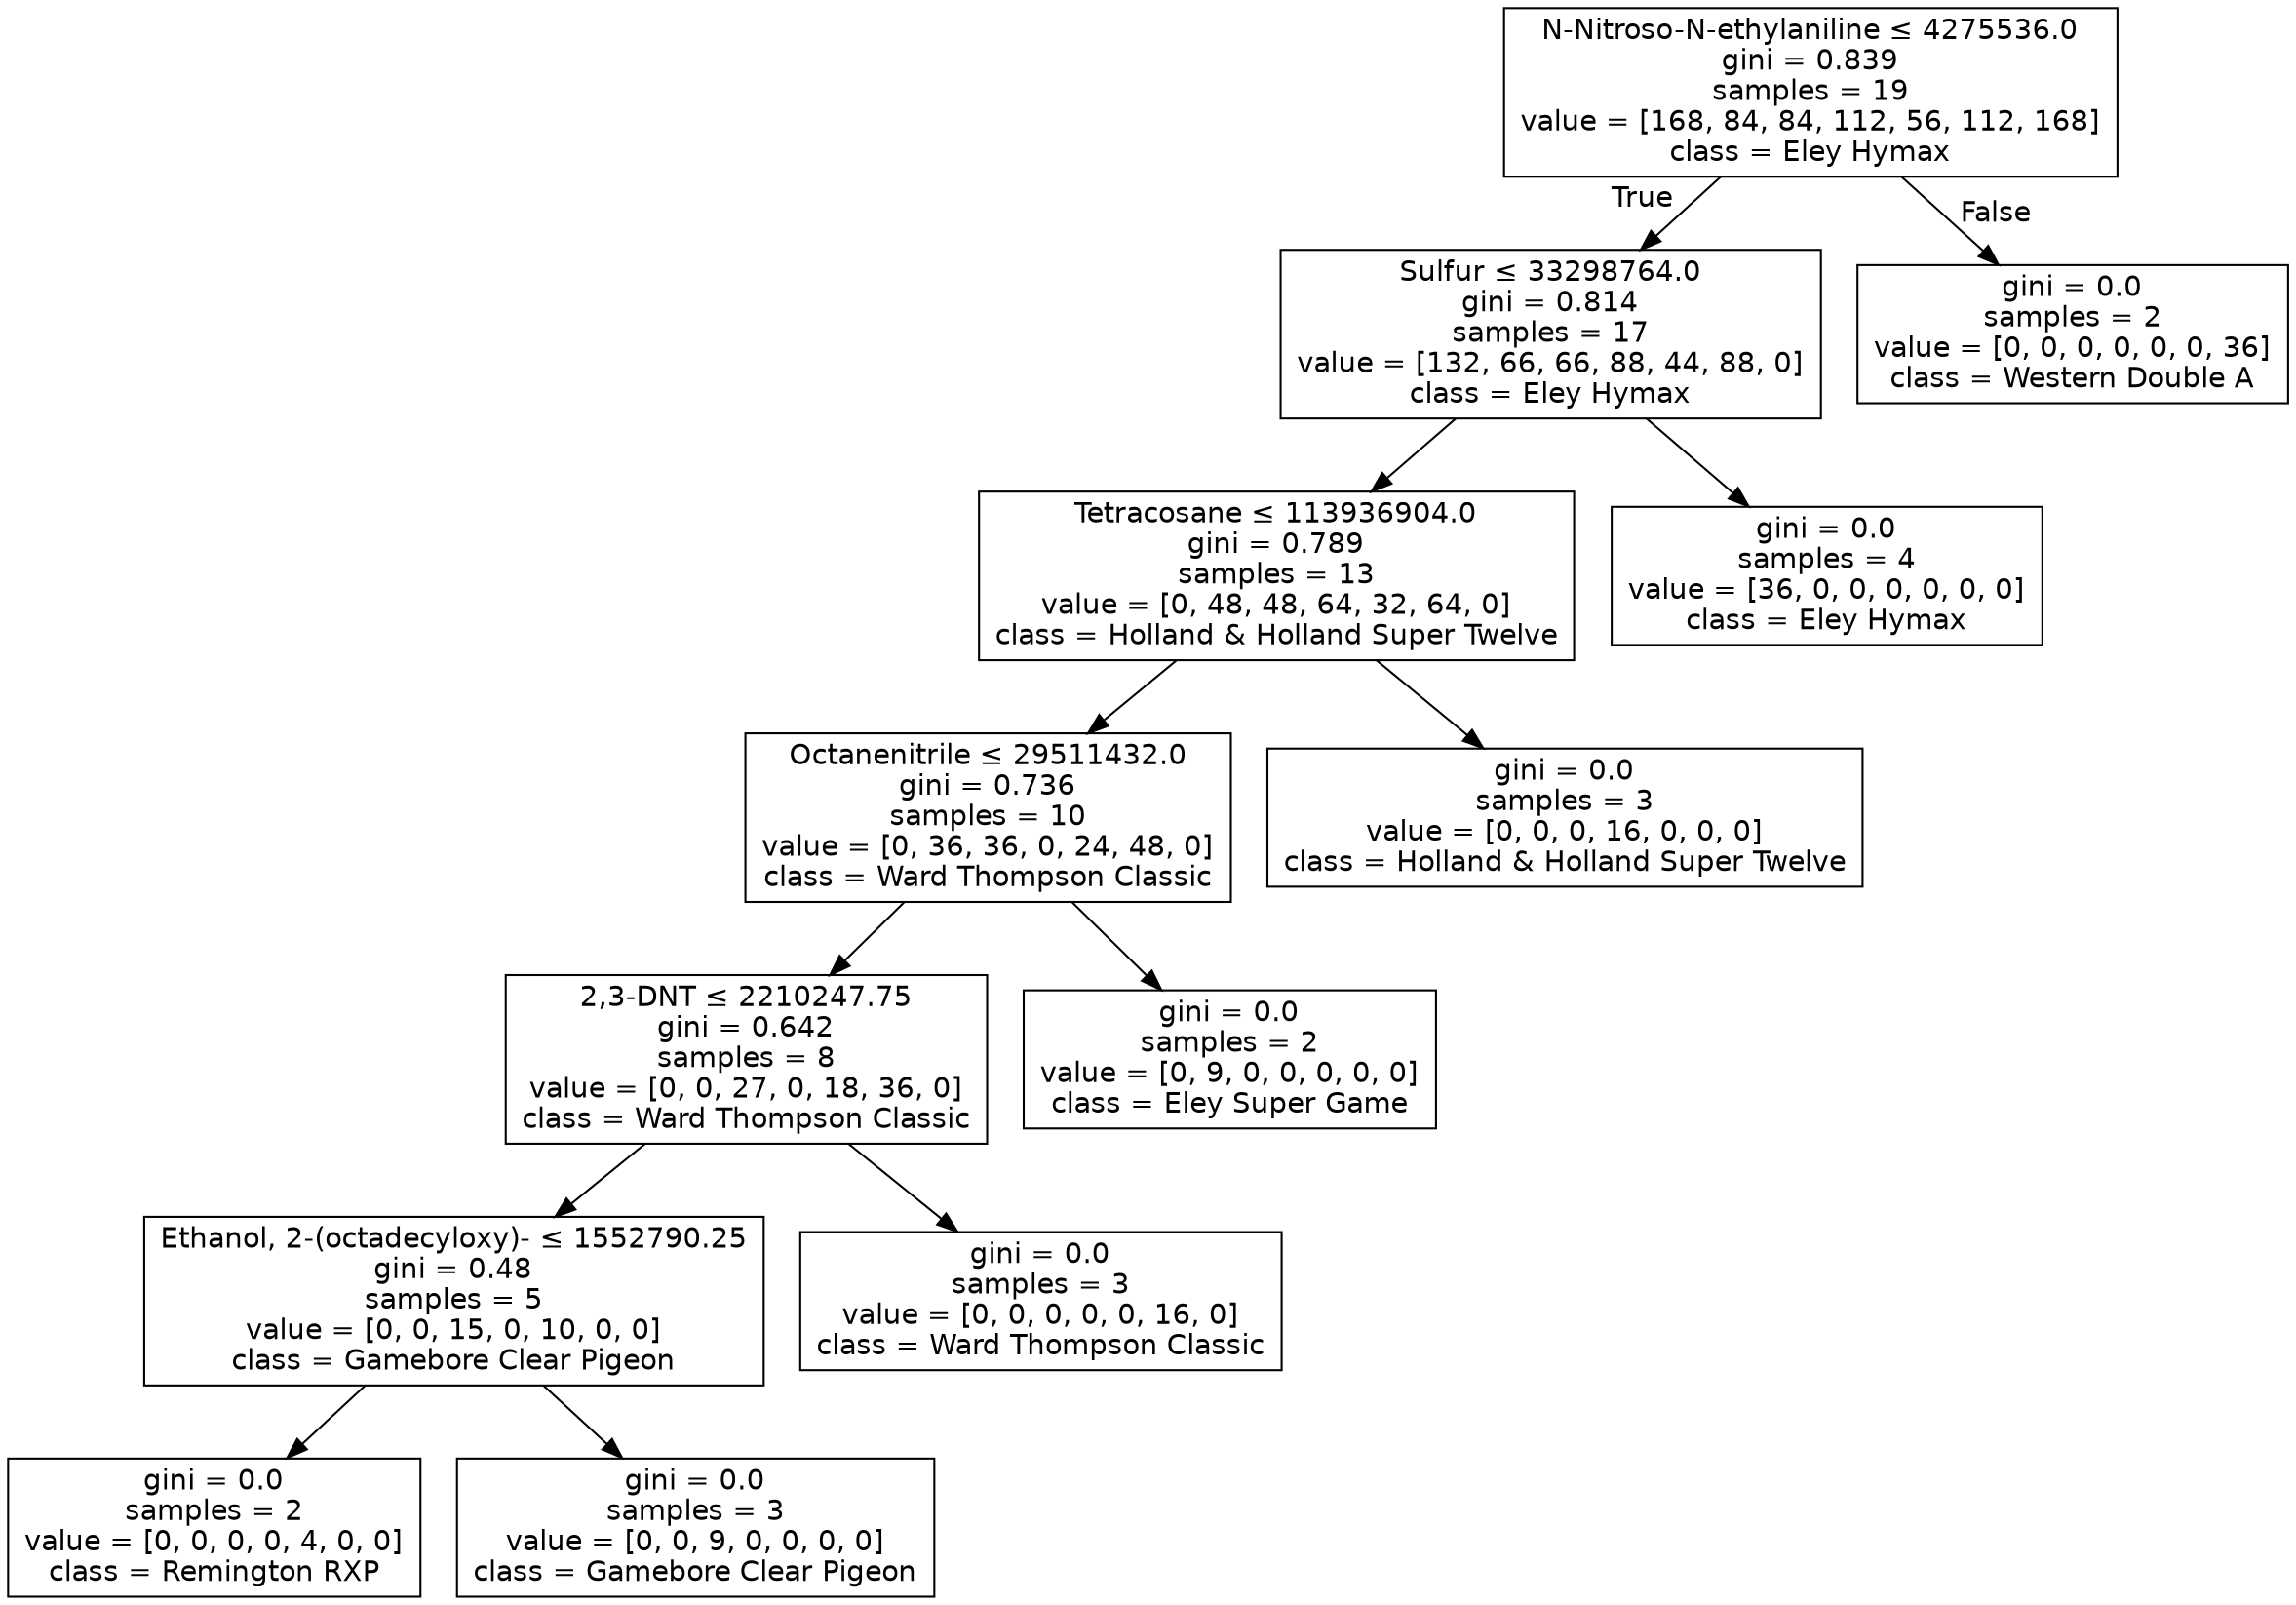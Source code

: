 digraph Tree {
node [shape=box, fontname="helvetica"] ;
edge [fontname="helvetica"] ;
0 [label=<N-Nitroso-N-ethylaniline &le; 4275536.0<br/>gini = 0.839<br/>samples = 19<br/>value = [168, 84, 84, 112, 56, 112, 168]<br/>class = Eley Hymax>] ;
1 [label=<Sulfur &le; 33298764.0<br/>gini = 0.814<br/>samples = 17<br/>value = [132, 66, 66, 88, 44, 88, 0]<br/>class = Eley Hymax>] ;
0 -> 1 [labeldistance=2.5, labelangle=45, headlabel="True"] ;
2 [label=<Tetracosane &le; 113936904.0<br/>gini = 0.789<br/>samples = 13<br/>value = [0, 48, 48, 64, 32, 64, 0]<br/>class = Holland &amp; Holland Super Twelve>] ;
1 -> 2 ;
3 [label=<Octanenitrile &le; 29511432.0<br/>gini = 0.736<br/>samples = 10<br/>value = [0, 36, 36, 0, 24, 48, 0]<br/>class = Ward Thompson Classic>] ;
2 -> 3 ;
4 [label=<2,3-DNT &le; 2210247.75<br/>gini = 0.642<br/>samples = 8<br/>value = [0, 0, 27, 0, 18, 36, 0]<br/>class = Ward Thompson Classic>] ;
3 -> 4 ;
5 [label=<Ethanol, 2-(octadecyloxy)- &le; 1552790.25<br/>gini = 0.48<br/>samples = 5<br/>value = [0, 0, 15, 0, 10, 0, 0]<br/>class = Gamebore Clear Pigeon>] ;
4 -> 5 ;
6 [label=<gini = 0.0<br/>samples = 2<br/>value = [0, 0, 0, 0, 4, 0, 0]<br/>class = Remington RXP>] ;
5 -> 6 ;
7 [label=<gini = 0.0<br/>samples = 3<br/>value = [0, 0, 9, 0, 0, 0, 0]<br/>class = Gamebore Clear Pigeon>] ;
5 -> 7 ;
8 [label=<gini = 0.0<br/>samples = 3<br/>value = [0, 0, 0, 0, 0, 16, 0]<br/>class = Ward Thompson Classic>] ;
4 -> 8 ;
9 [label=<gini = 0.0<br/>samples = 2<br/>value = [0, 9, 0, 0, 0, 0, 0]<br/>class = Eley Super Game>] ;
3 -> 9 ;
10 [label=<gini = 0.0<br/>samples = 3<br/>value = [0, 0, 0, 16, 0, 0, 0]<br/>class = Holland &amp; Holland Super Twelve>] ;
2 -> 10 ;
11 [label=<gini = 0.0<br/>samples = 4<br/>value = [36, 0, 0, 0, 0, 0, 0]<br/>class = Eley Hymax>] ;
1 -> 11 ;
12 [label=<gini = 0.0<br/>samples = 2<br/>value = [0, 0, 0, 0, 0, 0, 36]<br/>class = Western Double A>] ;
0 -> 12 [labeldistance=2.5, labelangle=-45, headlabel="False"] ;
}
